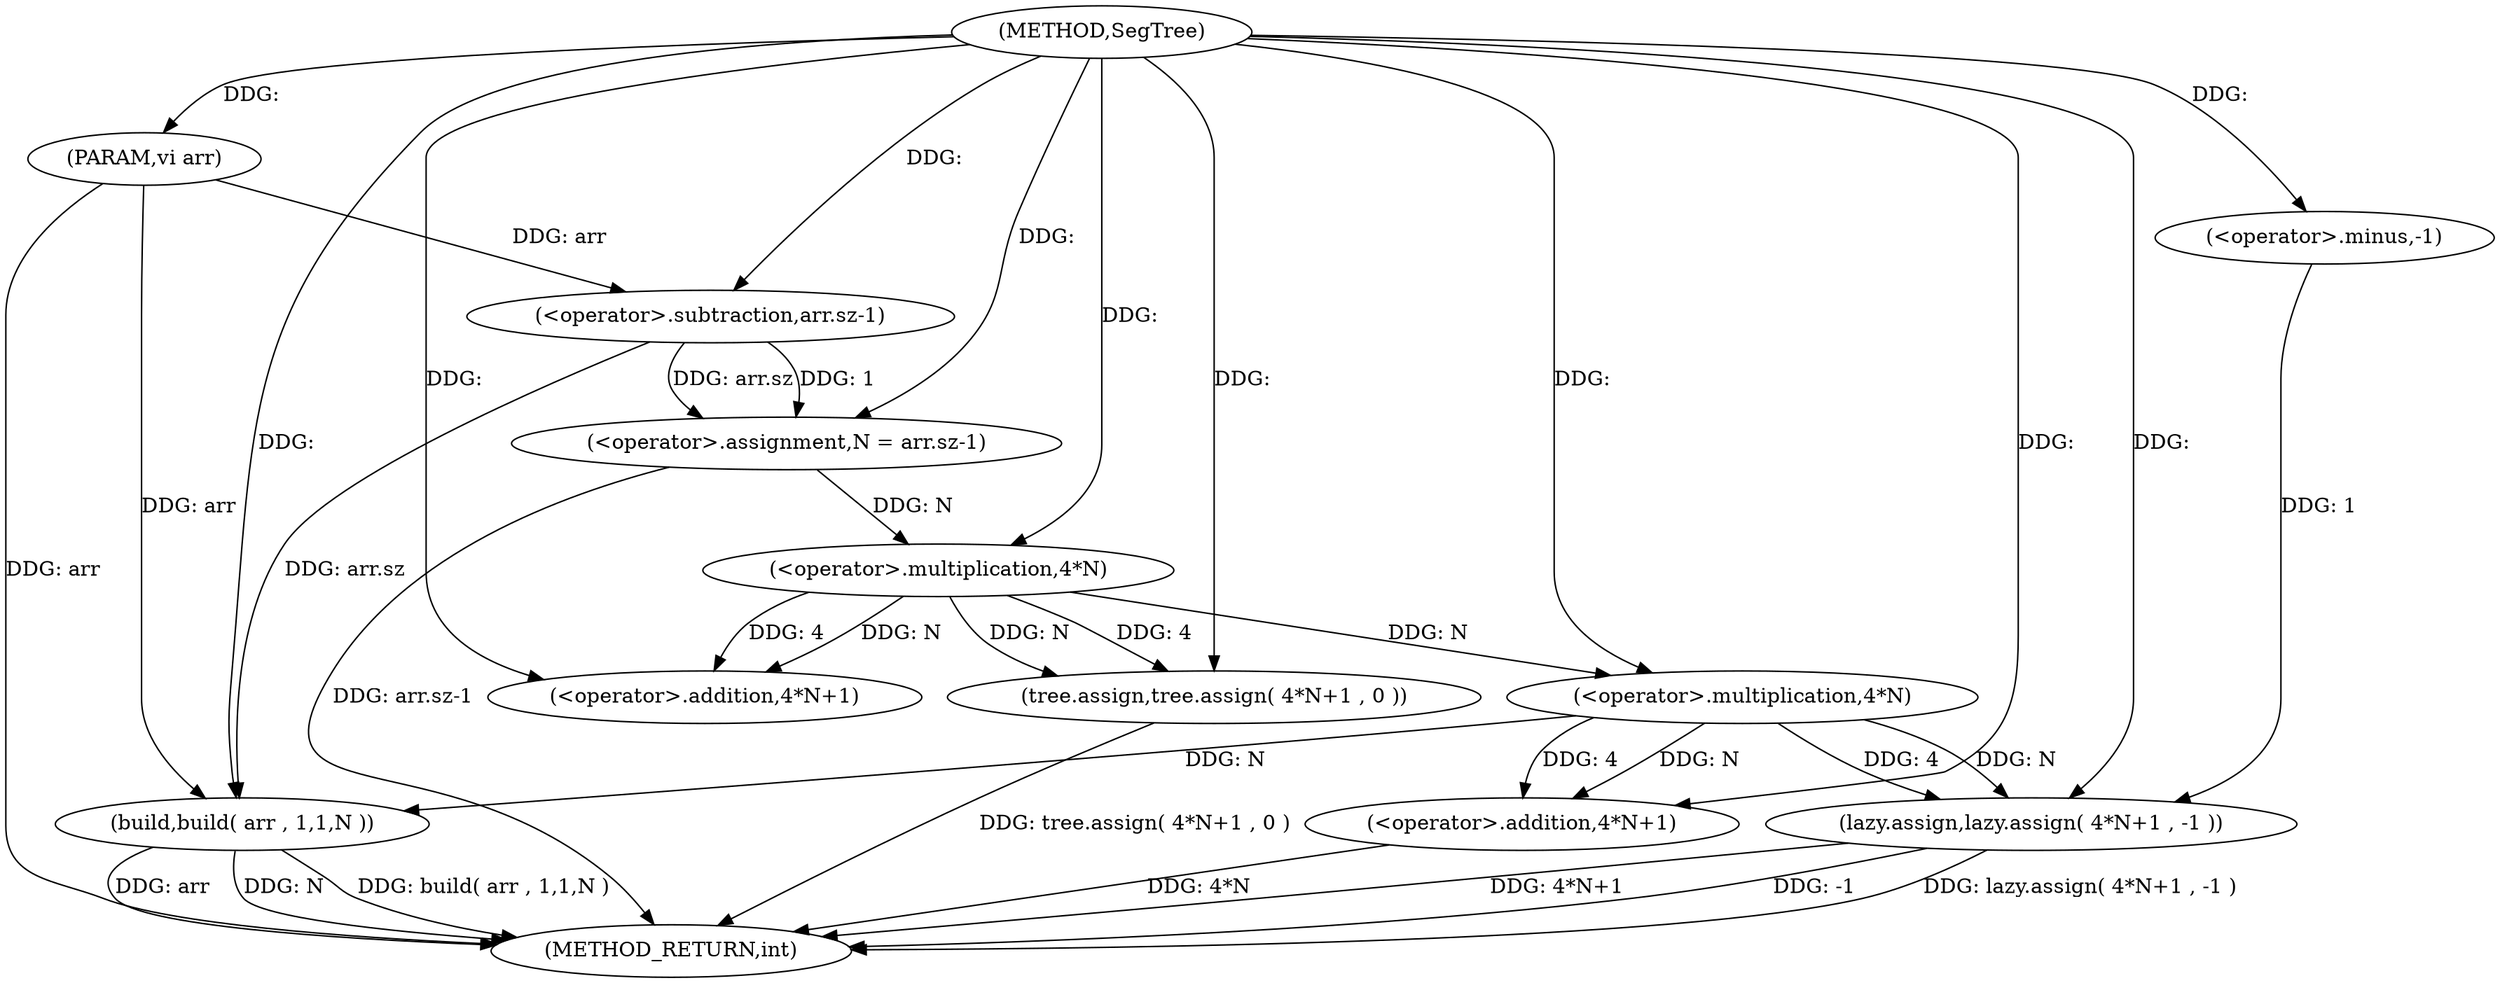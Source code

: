 digraph "SegTree" {  
"1000501" [label = "(METHOD,SegTree)" ]
"1000531" [label = "(METHOD_RETURN,int)" ]
"1000502" [label = "(PARAM,vi arr)" ]
"1000504" [label = "(<operator>.assignment,N = arr.sz-1)" ]
"1000511" [label = "(tree.assign,tree.assign( 4*N+1 , 0 ))" ]
"1000518" [label = "(lazy.assign,lazy.assign( 4*N+1 , -1 ))" ]
"1000526" [label = "(build,build( arr , 1,1,N ))" ]
"1000506" [label = "(<operator>.subtraction,arr.sz-1)" ]
"1000512" [label = "(<operator>.addition,4*N+1)" ]
"1000519" [label = "(<operator>.addition,4*N+1)" ]
"1000524" [label = "(<operator>.minus,-1)" ]
"1000513" [label = "(<operator>.multiplication,4*N)" ]
"1000520" [label = "(<operator>.multiplication,4*N)" ]
  "1000502" -> "1000531"  [ label = "DDG: arr"] 
  "1000504" -> "1000531"  [ label = "DDG: arr.sz-1"] 
  "1000511" -> "1000531"  [ label = "DDG: tree.assign( 4*N+1 , 0 )"] 
  "1000519" -> "1000531"  [ label = "DDG: 4*N"] 
  "1000518" -> "1000531"  [ label = "DDG: 4*N+1"] 
  "1000518" -> "1000531"  [ label = "DDG: -1"] 
  "1000518" -> "1000531"  [ label = "DDG: lazy.assign( 4*N+1 , -1 )"] 
  "1000526" -> "1000531"  [ label = "DDG: arr"] 
  "1000526" -> "1000531"  [ label = "DDG: N"] 
  "1000526" -> "1000531"  [ label = "DDG: build( arr , 1,1,N )"] 
  "1000501" -> "1000502"  [ label = "DDG: "] 
  "1000506" -> "1000504"  [ label = "DDG: arr.sz"] 
  "1000506" -> "1000504"  [ label = "DDG: 1"] 
  "1000501" -> "1000504"  [ label = "DDG: "] 
  "1000501" -> "1000511"  [ label = "DDG: "] 
  "1000513" -> "1000511"  [ label = "DDG: 4"] 
  "1000513" -> "1000511"  [ label = "DDG: N"] 
  "1000520" -> "1000518"  [ label = "DDG: N"] 
  "1000520" -> "1000518"  [ label = "DDG: 4"] 
  "1000501" -> "1000518"  [ label = "DDG: "] 
  "1000524" -> "1000518"  [ label = "DDG: 1"] 
  "1000506" -> "1000526"  [ label = "DDG: arr.sz"] 
  "1000502" -> "1000526"  [ label = "DDG: arr"] 
  "1000501" -> "1000526"  [ label = "DDG: "] 
  "1000520" -> "1000526"  [ label = "DDG: N"] 
  "1000502" -> "1000506"  [ label = "DDG: arr"] 
  "1000501" -> "1000506"  [ label = "DDG: "] 
  "1000513" -> "1000512"  [ label = "DDG: 4"] 
  "1000513" -> "1000512"  [ label = "DDG: N"] 
  "1000501" -> "1000512"  [ label = "DDG: "] 
  "1000520" -> "1000519"  [ label = "DDG: N"] 
  "1000520" -> "1000519"  [ label = "DDG: 4"] 
  "1000501" -> "1000519"  [ label = "DDG: "] 
  "1000501" -> "1000524"  [ label = "DDG: "] 
  "1000501" -> "1000513"  [ label = "DDG: "] 
  "1000504" -> "1000513"  [ label = "DDG: N"] 
  "1000501" -> "1000520"  [ label = "DDG: "] 
  "1000513" -> "1000520"  [ label = "DDG: N"] 
}
